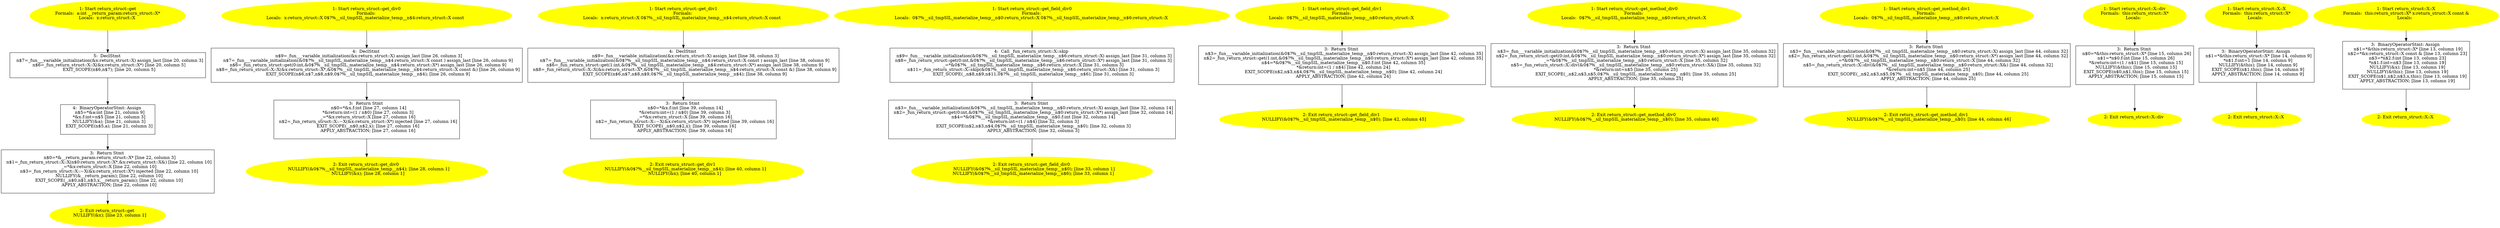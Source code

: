 /* @generated */
digraph cfg {
"get#return_struct(class return_struct::X)#15206943163581446197.86e6722206a41548a013622037de2b99_1" [label="1: Start return_struct::get\nFormals:  a:int __return_param:return_struct::X*\nLocals:  x:return_struct::X \n  " color=yellow style=filled]
	

	 "get#return_struct(class return_struct::X)#15206943163581446197.86e6722206a41548a013622037de2b99_1" -> "get#return_struct(class return_struct::X)#15206943163581446197.86e6722206a41548a013622037de2b99_5" ;
"get#return_struct(class return_struct::X)#15206943163581446197.86e6722206a41548a013622037de2b99_2" [label="2: Exit return_struct::get \n   NULLIFY(&x); [line 23, column 1]\n " color=yellow style=filled]
	

"get#return_struct(class return_struct::X)#15206943163581446197.86e6722206a41548a013622037de2b99_3" [label="3:  Return Stmt \n   n$0=*&__return_param:return_struct::X* [line 22, column 3]\n  n$1=_fun_return_struct::X::X(n$0:return_struct::X*,&x:return_struct::X&) [line 22, column 10]\n  _=*&x:return_struct::X [line 22, column 10]\n  n$3=_fun_return_struct::X::~X(&x:return_struct::X*) injected [line 22, column 10]\n  NULLIFY(&__return_param); [line 22, column 10]\n  EXIT_SCOPE(_,n$0,n$1,n$3,x,__return_param); [line 22, column 10]\n  APPLY_ABSTRACTION; [line 22, column 10]\n " shape="box"]
	

	 "get#return_struct(class return_struct::X)#15206943163581446197.86e6722206a41548a013622037de2b99_3" -> "get#return_struct(class return_struct::X)#15206943163581446197.86e6722206a41548a013622037de2b99_2" ;
"get#return_struct(class return_struct::X)#15206943163581446197.86e6722206a41548a013622037de2b99_4" [label="4:  BinaryOperatorStmt: Assign \n   n$5=*&a:int [line 21, column 9]\n  *&x.f:int=n$5 [line 21, column 3]\n  NULLIFY(&a); [line 21, column 3]\n  EXIT_SCOPE(n$5,a); [line 21, column 3]\n " shape="box"]
	

	 "get#return_struct(class return_struct::X)#15206943163581446197.86e6722206a41548a013622037de2b99_4" -> "get#return_struct(class return_struct::X)#15206943163581446197.86e6722206a41548a013622037de2b99_3" ;
"get#return_struct(class return_struct::X)#15206943163581446197.86e6722206a41548a013622037de2b99_5" [label="5:  DeclStmt \n   n$7=_fun___variable_initialization(&x:return_struct::X) assign_last [line 20, column 3]\n  n$6=_fun_return_struct::X::X(&x:return_struct::X*) [line 20, column 5]\n  EXIT_SCOPE(n$6,n$7); [line 20, column 5]\n " shape="box"]
	

	 "get#return_struct(class return_struct::X)#15206943163581446197.86e6722206a41548a013622037de2b99_5" -> "get#return_struct(class return_struct::X)#15206943163581446197.86e6722206a41548a013622037de2b99_4" ;
"get_div0#return_struct#3543093399648500387.0c3db3a444952aefeee44e54da50327a_1" [label="1: Start return_struct::get_div0\nFormals: \nLocals:  x:return_struct::X 0$?%__sil_tmpSIL_materialize_temp__n$4:return_struct::X const  \n  " color=yellow style=filled]
	

	 "get_div0#return_struct#3543093399648500387.0c3db3a444952aefeee44e54da50327a_1" -> "get_div0#return_struct#3543093399648500387.0c3db3a444952aefeee44e54da50327a_4" ;
"get_div0#return_struct#3543093399648500387.0c3db3a444952aefeee44e54da50327a_2" [label="2: Exit return_struct::get_div0 \n   NULLIFY(&0$?%__sil_tmpSIL_materialize_temp__n$4); [line 28, column 1]\n  NULLIFY(&x); [line 28, column 1]\n " color=yellow style=filled]
	

"get_div0#return_struct#3543093399648500387.0c3db3a444952aefeee44e54da50327a_3" [label="3:  Return Stmt \n   n$0=*&x.f:int [line 27, column 14]\n  *&return:int=(1 / n$0) [line 27, column 3]\n  _=*&x:return_struct::X [line 27, column 16]\n  n$2=_fun_return_struct::X::~X(&x:return_struct::X*) injected [line 27, column 16]\n  EXIT_SCOPE(_,n$0,n$2,x); [line 27, column 16]\n  APPLY_ABSTRACTION; [line 27, column 16]\n " shape="box"]
	

	 "get_div0#return_struct#3543093399648500387.0c3db3a444952aefeee44e54da50327a_3" -> "get_div0#return_struct#3543093399648500387.0c3db3a444952aefeee44e54da50327a_2" ;
"get_div0#return_struct#3543093399648500387.0c3db3a444952aefeee44e54da50327a_4" [label="4:  DeclStmt \n   n$9=_fun___variable_initialization(&x:return_struct::X) assign_last [line 26, column 3]\n  n$7=_fun___variable_initialization(&0$?%__sil_tmpSIL_materialize_temp__n$4:return_struct::X const ) assign_last [line 26, column 9]\n  n$6=_fun_return_struct::get(0:int,&0$?%__sil_tmpSIL_materialize_temp__n$4:return_struct::X*) assign_last [line 26, column 9]\n  n$8=_fun_return_struct::X::X(&x:return_struct::X*,&0$?%__sil_tmpSIL_materialize_temp__n$4:return_struct::X const &) [line 26, column 9]\n  EXIT_SCOPE(n$6,n$7,n$8,n$9,0$?%__sil_tmpSIL_materialize_temp__n$4); [line 26, column 9]\n " shape="box"]
	

	 "get_div0#return_struct#3543093399648500387.0c3db3a444952aefeee44e54da50327a_4" -> "get_div0#return_struct#3543093399648500387.0c3db3a444952aefeee44e54da50327a_3" ;
"get_div1#return_struct#4287655186293816212.dabfacf04a7d838f8bdc3ef21786303d_1" [label="1: Start return_struct::get_div1\nFormals: \nLocals:  x:return_struct::X 0$?%__sil_tmpSIL_materialize_temp__n$4:return_struct::X const  \n  " color=yellow style=filled]
	

	 "get_div1#return_struct#4287655186293816212.dabfacf04a7d838f8bdc3ef21786303d_1" -> "get_div1#return_struct#4287655186293816212.dabfacf04a7d838f8bdc3ef21786303d_4" ;
"get_div1#return_struct#4287655186293816212.dabfacf04a7d838f8bdc3ef21786303d_2" [label="2: Exit return_struct::get_div1 \n   NULLIFY(&0$?%__sil_tmpSIL_materialize_temp__n$4); [line 40, column 1]\n  NULLIFY(&x); [line 40, column 1]\n " color=yellow style=filled]
	

"get_div1#return_struct#4287655186293816212.dabfacf04a7d838f8bdc3ef21786303d_3" [label="3:  Return Stmt \n   n$0=*&x.f:int [line 39, column 14]\n  *&return:int=(1 / n$0) [line 39, column 3]\n  _=*&x:return_struct::X [line 39, column 16]\n  n$2=_fun_return_struct::X::~X(&x:return_struct::X*) injected [line 39, column 16]\n  EXIT_SCOPE(_,n$0,n$2,x); [line 39, column 16]\n  APPLY_ABSTRACTION; [line 39, column 16]\n " shape="box"]
	

	 "get_div1#return_struct#4287655186293816212.dabfacf04a7d838f8bdc3ef21786303d_3" -> "get_div1#return_struct#4287655186293816212.dabfacf04a7d838f8bdc3ef21786303d_2" ;
"get_div1#return_struct#4287655186293816212.dabfacf04a7d838f8bdc3ef21786303d_4" [label="4:  DeclStmt \n   n$9=_fun___variable_initialization(&x:return_struct::X) assign_last [line 38, column 3]\n  n$7=_fun___variable_initialization(&0$?%__sil_tmpSIL_materialize_temp__n$4:return_struct::X const ) assign_last [line 38, column 9]\n  n$6=_fun_return_struct::get(1:int,&0$?%__sil_tmpSIL_materialize_temp__n$4:return_struct::X*) assign_last [line 38, column 9]\n  n$8=_fun_return_struct::X::X(&x:return_struct::X*,&0$?%__sil_tmpSIL_materialize_temp__n$4:return_struct::X const &) [line 38, column 9]\n  EXIT_SCOPE(n$6,n$7,n$8,n$9,0$?%__sil_tmpSIL_materialize_temp__n$4); [line 38, column 9]\n " shape="box"]
	

	 "get_div1#return_struct#4287655186293816212.dabfacf04a7d838f8bdc3ef21786303d_4" -> "get_div1#return_struct#4287655186293816212.dabfacf04a7d838f8bdc3ef21786303d_3" ;
"get_field_div0#return_struct#5765383981880135147.23dc82d8c29aaec22d9b9a68808820c3_1" [label="1: Start return_struct::get_field_div0\nFormals: \nLocals:  0$?%__sil_tmpSIL_materialize_temp__n$0:return_struct::X 0$?%__sil_tmpSIL_materialize_temp__n$6:return_struct::X \n  " color=yellow style=filled]
	

	 "get_field_div0#return_struct#5765383981880135147.23dc82d8c29aaec22d9b9a68808820c3_1" -> "get_field_div0#return_struct#5765383981880135147.23dc82d8c29aaec22d9b9a68808820c3_4" ;
"get_field_div0#return_struct#5765383981880135147.23dc82d8c29aaec22d9b9a68808820c3_2" [label="2: Exit return_struct::get_field_div0 \n   NULLIFY(&0$?%__sil_tmpSIL_materialize_temp__n$0); [line 33, column 1]\n  NULLIFY(&0$?%__sil_tmpSIL_materialize_temp__n$6); [line 33, column 1]\n " color=yellow style=filled]
	

"get_field_div0#return_struct#5765383981880135147.23dc82d8c29aaec22d9b9a68808820c3_3" [label="3:  Return Stmt \n   n$3=_fun___variable_initialization(&0$?%__sil_tmpSIL_materialize_temp__n$0:return_struct::X) assign_last [line 32, column 14]\n  n$2=_fun_return_struct::get(0:int,&0$?%__sil_tmpSIL_materialize_temp__n$0:return_struct::X*) assign_last [line 32, column 14]\n  n$4=*&0$?%__sil_tmpSIL_materialize_temp__n$0.f:int [line 32, column 14]\n  *&return:int=(1 / n$4) [line 32, column 3]\n  EXIT_SCOPE(n$2,n$3,n$4,0$?%__sil_tmpSIL_materialize_temp__n$0); [line 32, column 3]\n  APPLY_ABSTRACTION; [line 32, column 3]\n " shape="box"]
	

	 "get_field_div0#return_struct#5765383981880135147.23dc82d8c29aaec22d9b9a68808820c3_3" -> "get_field_div0#return_struct#5765383981880135147.23dc82d8c29aaec22d9b9a68808820c3_2" ;
"get_field_div0#return_struct#5765383981880135147.23dc82d8c29aaec22d9b9a68808820c3_4" [label="4:  Call _fun_return_struct::X::skip \n   n$9=_fun___variable_initialization(&0$?%__sil_tmpSIL_materialize_temp__n$6:return_struct::X) assign_last [line 31, column 3]\n  n$8=_fun_return_struct::get(0:int,&0$?%__sil_tmpSIL_materialize_temp__n$6:return_struct::X*) assign_last [line 31, column 3]\n  _=*&0$?%__sil_tmpSIL_materialize_temp__n$6:return_struct::X [line 31, column 3]\n  n$11=_fun_return_struct::X::skip(&0$?%__sil_tmpSIL_materialize_temp__n$6:return_struct::X&) [line 31, column 3]\n  EXIT_SCOPE(_,n$8,n$9,n$11,0$?%__sil_tmpSIL_materialize_temp__n$6); [line 31, column 3]\n " shape="box"]
	

	 "get_field_div0#return_struct#5765383981880135147.23dc82d8c29aaec22d9b9a68808820c3_4" -> "get_field_div0#return_struct#5765383981880135147.23dc82d8c29aaec22d9b9a68808820c3_3" ;
"get_field_div1#return_struct#6265027354366635900.8e009a5c61cd6a7375811ae0019c838c_1" [label="1: Start return_struct::get_field_div1\nFormals: \nLocals:  0$?%__sil_tmpSIL_materialize_temp__n$0:return_struct::X \n  " color=yellow style=filled]
	

	 "get_field_div1#return_struct#6265027354366635900.8e009a5c61cd6a7375811ae0019c838c_1" -> "get_field_div1#return_struct#6265027354366635900.8e009a5c61cd6a7375811ae0019c838c_3" ;
"get_field_div1#return_struct#6265027354366635900.8e009a5c61cd6a7375811ae0019c838c_2" [label="2: Exit return_struct::get_field_div1 \n   NULLIFY(&0$?%__sil_tmpSIL_materialize_temp__n$0); [line 42, column 45]\n " color=yellow style=filled]
	

"get_field_div1#return_struct#6265027354366635900.8e009a5c61cd6a7375811ae0019c838c_3" [label="3:  Return Stmt \n   n$3=_fun___variable_initialization(&0$?%__sil_tmpSIL_materialize_temp__n$0:return_struct::X) assign_last [line 42, column 35]\n  n$2=_fun_return_struct::get(1:int,&0$?%__sil_tmpSIL_materialize_temp__n$0:return_struct::X*) assign_last [line 42, column 35]\n  n$4=*&0$?%__sil_tmpSIL_materialize_temp__n$0.f:int [line 42, column 35]\n  *&return:int=(1 / n$4) [line 42, column 24]\n  EXIT_SCOPE(n$2,n$3,n$4,0$?%__sil_tmpSIL_materialize_temp__n$0); [line 42, column 24]\n  APPLY_ABSTRACTION; [line 42, column 24]\n " shape="box"]
	

	 "get_field_div1#return_struct#6265027354366635900.8e009a5c61cd6a7375811ae0019c838c_3" -> "get_field_div1#return_struct#6265027354366635900.8e009a5c61cd6a7375811ae0019c838c_2" ;
"get_method_div0#return_struct#1033779568239724265.1e897486d64ba4a977e56cdd041d6ba7_1" [label="1: Start return_struct::get_method_div0\nFormals: \nLocals:  0$?%__sil_tmpSIL_materialize_temp__n$0:return_struct::X \n  " color=yellow style=filled]
	

	 "get_method_div0#return_struct#1033779568239724265.1e897486d64ba4a977e56cdd041d6ba7_1" -> "get_method_div0#return_struct#1033779568239724265.1e897486d64ba4a977e56cdd041d6ba7_3" ;
"get_method_div0#return_struct#1033779568239724265.1e897486d64ba4a977e56cdd041d6ba7_2" [label="2: Exit return_struct::get_method_div0 \n   NULLIFY(&0$?%__sil_tmpSIL_materialize_temp__n$0); [line 35, column 46]\n " color=yellow style=filled]
	

"get_method_div0#return_struct#1033779568239724265.1e897486d64ba4a977e56cdd041d6ba7_3" [label="3:  Return Stmt \n   n$3=_fun___variable_initialization(&0$?%__sil_tmpSIL_materialize_temp__n$0:return_struct::X) assign_last [line 35, column 32]\n  n$2=_fun_return_struct::get(0:int,&0$?%__sil_tmpSIL_materialize_temp__n$0:return_struct::X*) assign_last [line 35, column 32]\n  _=*&0$?%__sil_tmpSIL_materialize_temp__n$0:return_struct::X [line 35, column 32]\n  n$5=_fun_return_struct::X::div(&0$?%__sil_tmpSIL_materialize_temp__n$0:return_struct::X&) [line 35, column 32]\n  *&return:int=n$5 [line 35, column 25]\n  EXIT_SCOPE(_,n$2,n$3,n$5,0$?%__sil_tmpSIL_materialize_temp__n$0); [line 35, column 25]\n  APPLY_ABSTRACTION; [line 35, column 25]\n " shape="box"]
	

	 "get_method_div0#return_struct#1033779568239724265.1e897486d64ba4a977e56cdd041d6ba7_3" -> "get_method_div0#return_struct#1033779568239724265.1e897486d64ba4a977e56cdd041d6ba7_2" ;
"get_method_div1#return_struct#1525840708539595762.816387a0cceab2d825a8393a6ca5d5a1_1" [label="1: Start return_struct::get_method_div1\nFormals: \nLocals:  0$?%__sil_tmpSIL_materialize_temp__n$0:return_struct::X \n  " color=yellow style=filled]
	

	 "get_method_div1#return_struct#1525840708539595762.816387a0cceab2d825a8393a6ca5d5a1_1" -> "get_method_div1#return_struct#1525840708539595762.816387a0cceab2d825a8393a6ca5d5a1_3" ;
"get_method_div1#return_struct#1525840708539595762.816387a0cceab2d825a8393a6ca5d5a1_2" [label="2: Exit return_struct::get_method_div1 \n   NULLIFY(&0$?%__sil_tmpSIL_materialize_temp__n$0); [line 44, column 46]\n " color=yellow style=filled]
	

"get_method_div1#return_struct#1525840708539595762.816387a0cceab2d825a8393a6ca5d5a1_3" [label="3:  Return Stmt \n   n$3=_fun___variable_initialization(&0$?%__sil_tmpSIL_materialize_temp__n$0:return_struct::X) assign_last [line 44, column 32]\n  n$2=_fun_return_struct::get(1:int,&0$?%__sil_tmpSIL_materialize_temp__n$0:return_struct::X*) assign_last [line 44, column 32]\n  _=*&0$?%__sil_tmpSIL_materialize_temp__n$0:return_struct::X [line 44, column 32]\n  n$5=_fun_return_struct::X::div(&0$?%__sil_tmpSIL_materialize_temp__n$0:return_struct::X&) [line 44, column 32]\n  *&return:int=n$5 [line 44, column 25]\n  EXIT_SCOPE(_,n$2,n$3,n$5,0$?%__sil_tmpSIL_materialize_temp__n$0); [line 44, column 25]\n  APPLY_ABSTRACTION; [line 44, column 25]\n " shape="box"]
	

	 "get_method_div1#return_struct#1525840708539595762.816387a0cceab2d825a8393a6ca5d5a1_3" -> "get_method_div1#return_struct#1525840708539595762.816387a0cceab2d825a8393a6ca5d5a1_2" ;
"div#X#return_struct#(9073902918758280554).5ec34a4946de2226a51954167b2298aa_1" [label="1: Start return_struct::X::div\nFormals:  this:return_struct::X*\nLocals:  \n  " color=yellow style=filled]
	

	 "div#X#return_struct#(9073902918758280554).5ec34a4946de2226a51954167b2298aa_1" -> "div#X#return_struct#(9073902918758280554).5ec34a4946de2226a51954167b2298aa_3" ;
"div#X#return_struct#(9073902918758280554).5ec34a4946de2226a51954167b2298aa_2" [label="2: Exit return_struct::X::div \n  " color=yellow style=filled]
	

"div#X#return_struct#(9073902918758280554).5ec34a4946de2226a51954167b2298aa_3" [label="3:  Return Stmt \n   n$0=*&this:return_struct::X* [line 15, column 26]\n  n$1=*n$0.f:int [line 15, column 26]\n  *&return:int=(1 / n$1) [line 15, column 15]\n  NULLIFY(&this); [line 15, column 15]\n  EXIT_SCOPE(n$0,n$1,this); [line 15, column 15]\n  APPLY_ABSTRACTION; [line 15, column 15]\n " shape="box"]
	

	 "div#X#return_struct#(9073902918758280554).5ec34a4946de2226a51954167b2298aa_3" -> "div#X#return_struct#(9073902918758280554).5ec34a4946de2226a51954167b2298aa_2" ;
"X#X#return_struct#{16980707005325791470}.5cc7c757bfe221e617030d485a90aa08_1" [label="1: Start return_struct::X::X\nFormals:  this:return_struct::X*\nLocals:  \n  " color=yellow style=filled]
	

	 "X#X#return_struct#{16980707005325791470}.5cc7c757bfe221e617030d485a90aa08_1" -> "X#X#return_struct#{16980707005325791470}.5cc7c757bfe221e617030d485a90aa08_3" ;
"X#X#return_struct#{16980707005325791470}.5cc7c757bfe221e617030d485a90aa08_2" [label="2: Exit return_struct::X::X \n  " color=yellow style=filled]
	

"X#X#return_struct#{16980707005325791470}.5cc7c757bfe221e617030d485a90aa08_3" [label="3:  BinaryOperatorStmt: Assign \n   n$1=*&this:return_struct::X* [line 14, column 9]\n  *n$1.f:int=1 [line 14, column 9]\n  NULLIFY(&this); [line 14, column 9]\n  EXIT_SCOPE(n$1,this); [line 14, column 9]\n  APPLY_ABSTRACTION; [line 14, column 9]\n " shape="box"]
	

	 "X#X#return_struct#{16980707005325791470}.5cc7c757bfe221e617030d485a90aa08_3" -> "X#X#return_struct#{16980707005325791470}.5cc7c757bfe221e617030d485a90aa08_2" ;
"X#X#return_struct#{2874542973664462157}.c7820661c77babcd49c610d7742e613f_1" [label="1: Start return_struct::X::X\nFormals:  this:return_struct::X* x:return_struct::X const &\nLocals:  \n  " color=yellow style=filled]
	

	 "X#X#return_struct#{2874542973664462157}.c7820661c77babcd49c610d7742e613f_1" -> "X#X#return_struct#{2874542973664462157}.c7820661c77babcd49c610d7742e613f_3" ;
"X#X#return_struct#{2874542973664462157}.c7820661c77babcd49c610d7742e613f_2" [label="2: Exit return_struct::X::X \n  " color=yellow style=filled]
	

"X#X#return_struct#{2874542973664462157}.c7820661c77babcd49c610d7742e613f_3" [label="3:  BinaryOperatorStmt: Assign \n   n$1=*&this:return_struct::X* [line 13, column 19]\n  n$2=*&x:return_struct::X const & [line 13, column 23]\n  n$3=*n$2.f:int [line 13, column 23]\n  *n$1.f:int=n$3 [line 13, column 19]\n  NULLIFY(&x); [line 13, column 19]\n  NULLIFY(&this); [line 13, column 19]\n  EXIT_SCOPE(n$1,n$2,n$3,x,this); [line 13, column 19]\n  APPLY_ABSTRACTION; [line 13, column 19]\n " shape="box"]
	

	 "X#X#return_struct#{2874542973664462157}.c7820661c77babcd49c610d7742e613f_3" -> "X#X#return_struct#{2874542973664462157}.c7820661c77babcd49c610d7742e613f_2" ;
}

